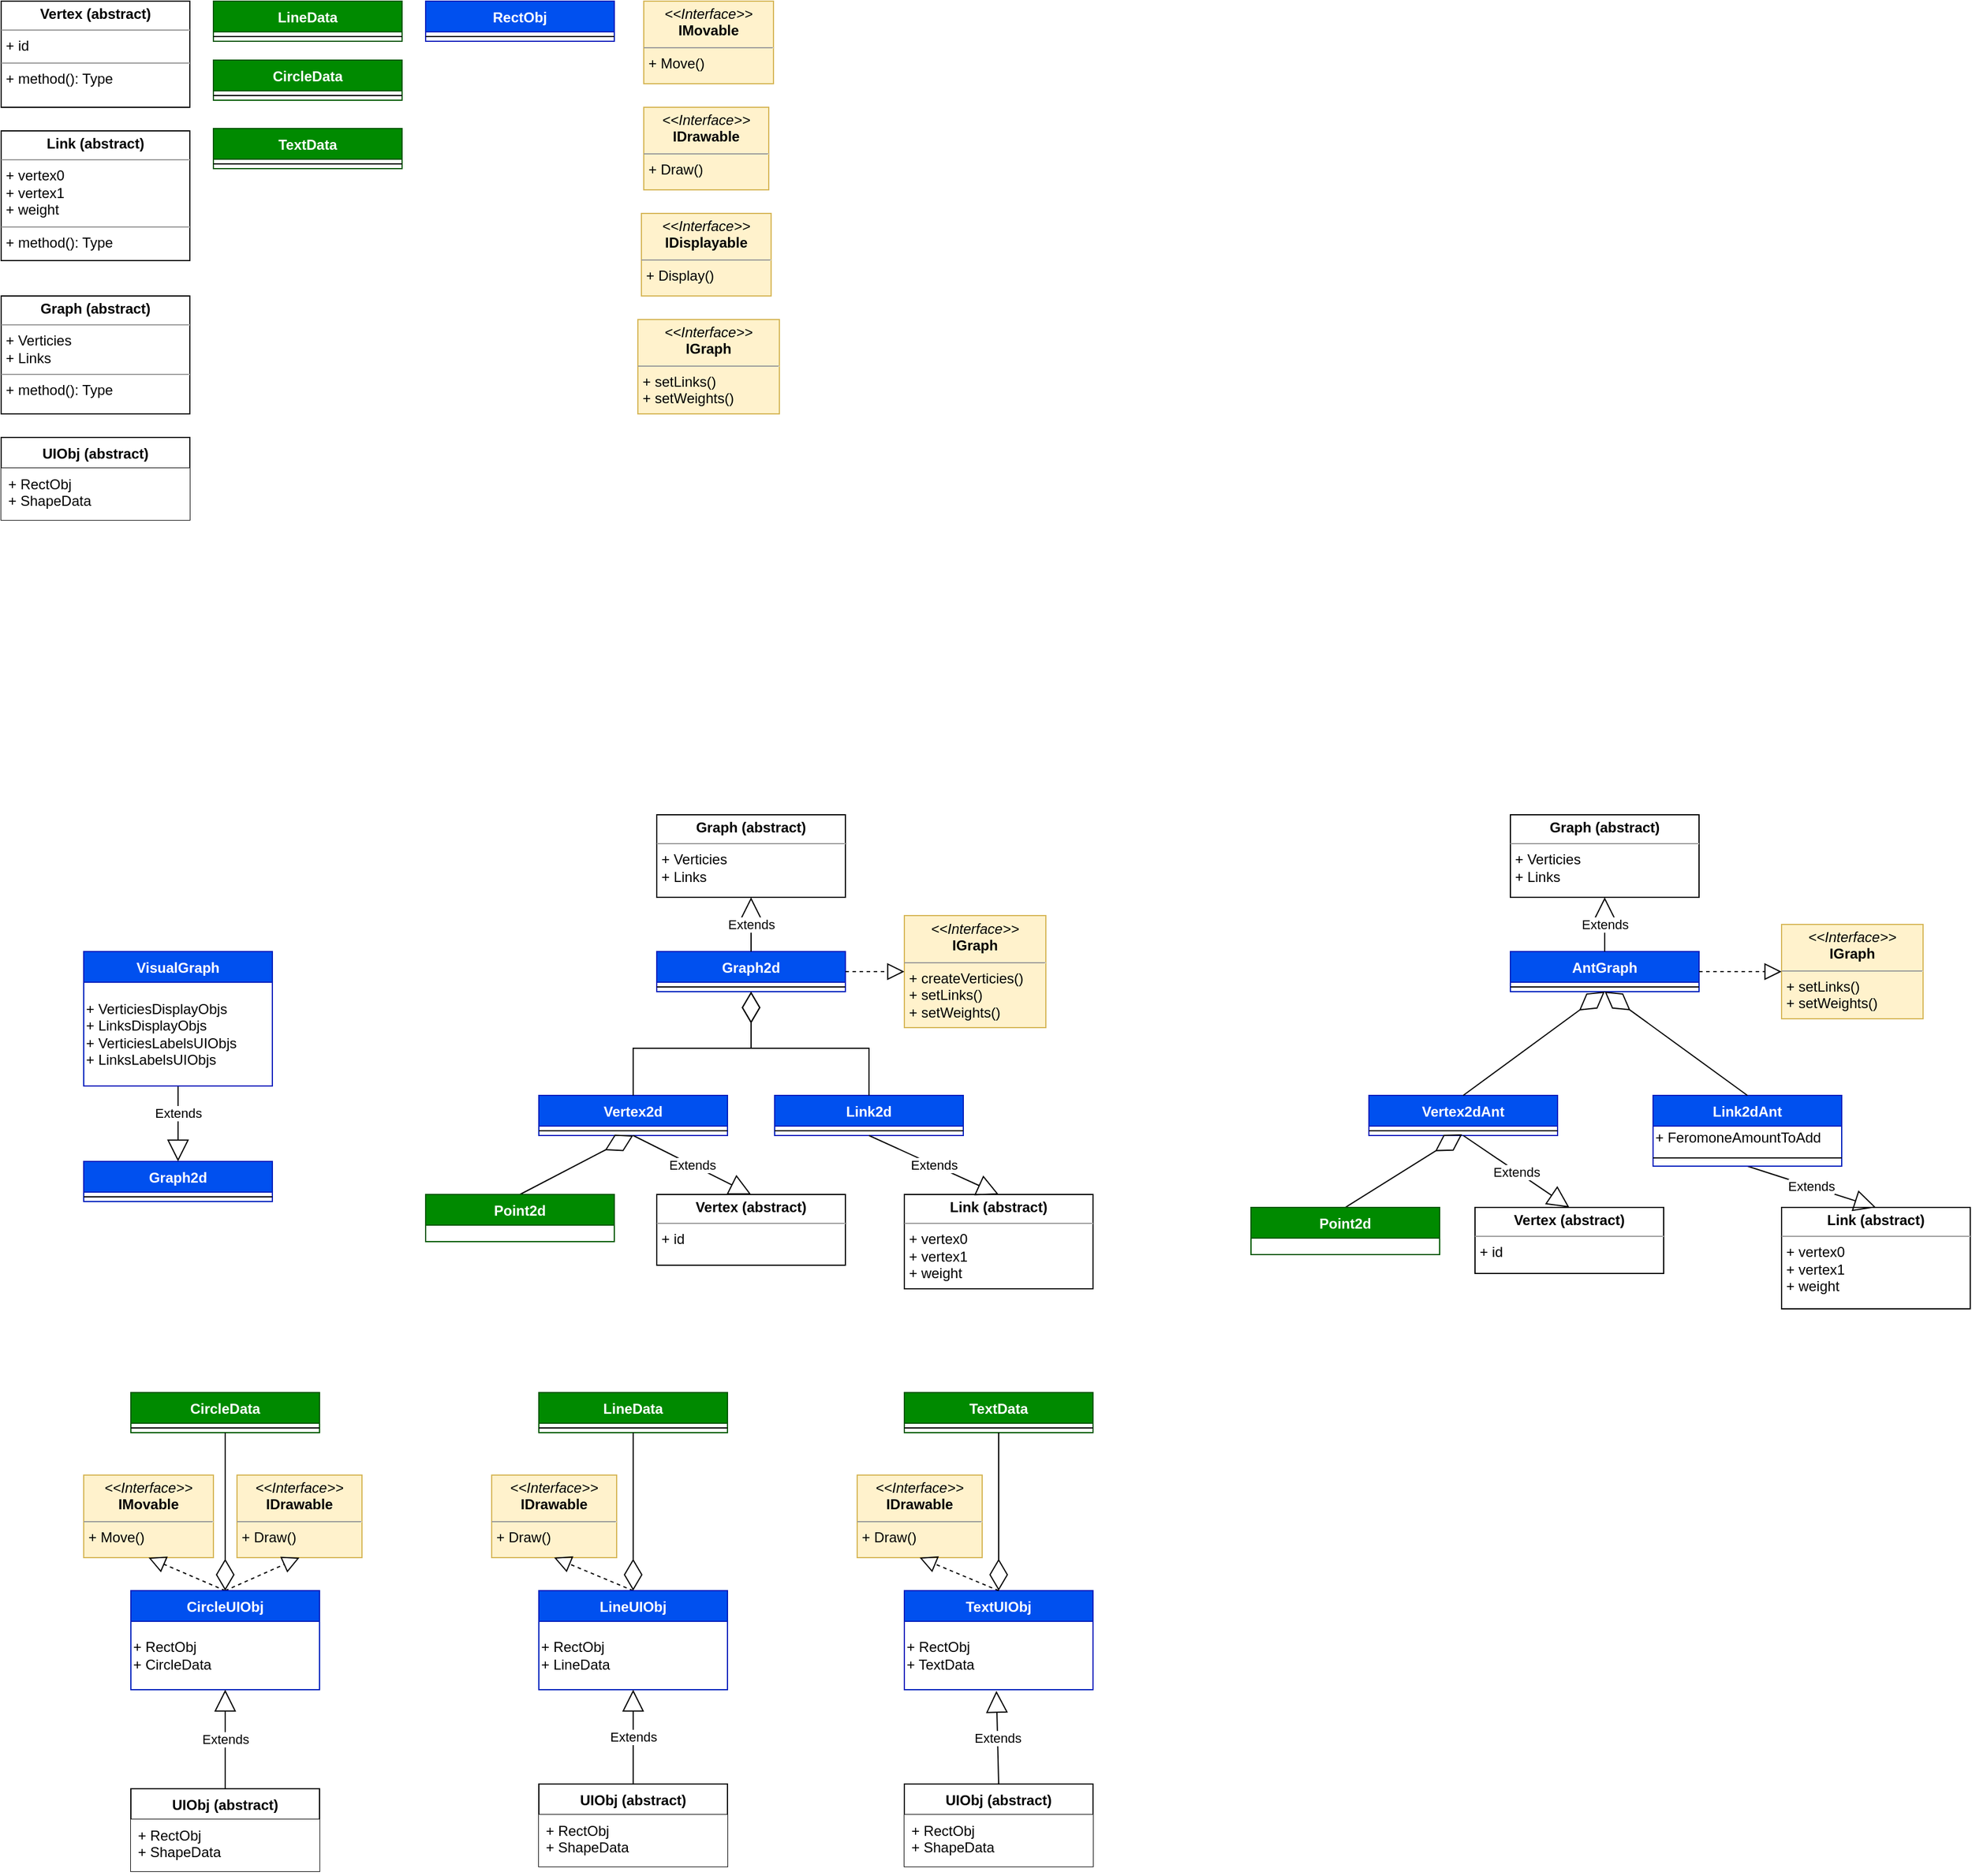 <mxfile version="16.1.2" type="device"><diagram id="C5RBs43oDa-KdzZeNtuy" name="Page-1"><mxGraphModel dx="1422" dy="859" grid="1" gridSize="10" guides="1" tooltips="1" connect="1" arrows="1" fold="1" page="1" pageScale="1" pageWidth="827" pageHeight="1169" math="0" shadow="0"><root><mxCell id="WIyWlLk6GJQsqaUBKTNV-0"/><mxCell id="WIyWlLk6GJQsqaUBKTNV-1" parent="WIyWlLk6GJQsqaUBKTNV-0"/><mxCell id="udRfTMAQQYZggOKS-F01-32" value="Vertex2d" style="swimlane;fontStyle=1;align=center;verticalAlign=top;childLayout=stackLayout;horizontal=1;startSize=26;horizontalStack=0;resizeParent=1;resizeParentMax=0;resizeLast=0;collapsible=1;marginBottom=0;fillColor=#0050ef;fontColor=#ffffff;strokeColor=#001DBC;" parent="WIyWlLk6GJQsqaUBKTNV-1" vertex="1"><mxGeometry x="496" y="948" width="160" height="34" as="geometry"/></mxCell><mxCell id="udRfTMAQQYZggOKS-F01-33" value="" style="line;strokeWidth=1;fillColor=none;align=left;verticalAlign=middle;spacingTop=-1;spacingLeft=3;spacingRight=3;rotatable=0;labelPosition=right;points=[];portConstraint=eastwest;" parent="udRfTMAQQYZggOKS-F01-32" vertex="1"><mxGeometry y="26" width="160" height="8" as="geometry"/></mxCell><mxCell id="udRfTMAQQYZggOKS-F01-58" value="LineData" style="swimlane;fontStyle=1;align=center;verticalAlign=top;childLayout=stackLayout;horizontal=1;startSize=26;horizontalStack=0;resizeParent=1;resizeParentMax=0;resizeLast=0;collapsible=1;marginBottom=0;fillColor=#008a00;strokeColor=#005700;fontColor=#ffffff;" parent="WIyWlLk6GJQsqaUBKTNV-1" vertex="1"><mxGeometry x="220" y="20" width="160" height="34" as="geometry"/></mxCell><mxCell id="udRfTMAQQYZggOKS-F01-59" value="" style="line;strokeWidth=1;fillColor=none;align=left;verticalAlign=middle;spacingTop=-1;spacingLeft=3;spacingRight=3;rotatable=0;labelPosition=right;points=[];portConstraint=eastwest;" parent="udRfTMAQQYZggOKS-F01-58" vertex="1"><mxGeometry y="26" width="160" height="8" as="geometry"/></mxCell><mxCell id="udRfTMAQQYZggOKS-F01-69" value="&lt;p style=&quot;margin: 0px ; margin-top: 4px ; text-align: center&quot;&gt;&lt;i&gt;&amp;lt;&amp;lt;Interface&amp;gt;&amp;gt;&lt;/i&gt;&lt;br&gt;&lt;b&gt;IGraph&lt;/b&gt;&lt;br&gt;&lt;/p&gt;&lt;hr size=&quot;1&quot;&gt;&lt;p style=&quot;margin: 0px ; margin-left: 4px&quot;&gt;&lt;/p&gt;&lt;p style=&quot;margin: 0px ; margin-left: 4px&quot;&gt;+ setLinks()&lt;br&gt;+ setWeights()&lt;/p&gt;" style="verticalAlign=top;align=left;overflow=fill;fontSize=12;fontFamily=Helvetica;html=1;rounded=0;shadow=0;glass=0;sketch=0;fillColor=#fff2cc;strokeColor=#d6b656;" parent="WIyWlLk6GJQsqaUBKTNV-1" vertex="1"><mxGeometry x="580" y="290" width="120" height="80" as="geometry"/></mxCell><mxCell id="udRfTMAQQYZggOKS-F01-72" value="&lt;p style=&quot;margin: 0px ; margin-top: 4px ; text-align: center&quot;&gt;&lt;b&gt;Vertex (abstract)&lt;/b&gt;&lt;/p&gt;&lt;hr size=&quot;1&quot;&gt;&lt;p style=&quot;margin: 0px ; margin-left: 4px&quot;&gt;+ id&lt;/p&gt;&lt;p style=&quot;margin: 0px ; margin-left: 4px&quot;&gt;&lt;br&gt;&lt;/p&gt;" style="verticalAlign=top;align=left;overflow=fill;fontSize=12;fontFamily=Helvetica;html=1;rounded=0;shadow=0;glass=0;sketch=0;" parent="WIyWlLk6GJQsqaUBKTNV-1" vertex="1"><mxGeometry x="596" y="1032" width="160" height="60" as="geometry"/></mxCell><mxCell id="udRfTMAQQYZggOKS-F01-73" value="&lt;p style=&quot;margin: 0px ; margin-top: 4px ; text-align: center&quot;&gt;&lt;b&gt;Link (abstract)&lt;/b&gt;&lt;/p&gt;&lt;hr size=&quot;1&quot;&gt;&lt;p style=&quot;margin: 0px ; margin-left: 4px&quot;&gt;+ vertex0&lt;/p&gt;&lt;p style=&quot;margin: 0px ; margin-left: 4px&quot;&gt;+ vertex1&lt;/p&gt;&lt;p style=&quot;margin: 0px ; margin-left: 4px&quot;&gt;+ weight&lt;/p&gt;&lt;p style=&quot;margin: 0px ; margin-left: 4px&quot;&gt;&lt;br&gt;&lt;/p&gt;" style="verticalAlign=top;align=left;overflow=fill;fontSize=12;fontFamily=Helvetica;html=1;rounded=0;shadow=0;glass=0;sketch=0;" parent="WIyWlLk6GJQsqaUBKTNV-1" vertex="1"><mxGeometry x="806" y="1032" width="160" height="80" as="geometry"/></mxCell><mxCell id="udRfTMAQQYZggOKS-F01-74" value="&lt;p style=&quot;margin: 0px ; margin-top: 4px ; text-align: center&quot;&gt;&lt;i&gt;&amp;lt;&amp;lt;Interface&amp;gt;&amp;gt;&lt;/i&gt;&lt;br&gt;&lt;b&gt;IDrawable&lt;/b&gt;&lt;br&gt;&lt;/p&gt;&lt;hr size=&quot;1&quot;&gt;&lt;p style=&quot;margin: 0px ; margin-left: 4px&quot;&gt;&lt;/p&gt;&lt;p style=&quot;margin: 0px ; margin-left: 4px&quot;&gt;+ Draw()&lt;br&gt;&lt;/p&gt;" style="verticalAlign=top;align=left;overflow=fill;fontSize=12;fontFamily=Helvetica;html=1;rounded=0;shadow=0;glass=0;sketch=0;fillColor=#fff2cc;strokeColor=#d6b656;" parent="WIyWlLk6GJQsqaUBKTNV-1" vertex="1"><mxGeometry x="585" y="110" width="106" height="70" as="geometry"/></mxCell><mxCell id="udRfTMAQQYZggOKS-F01-75" value="&lt;p style=&quot;margin: 0px ; margin-top: 4px ; text-align: center&quot;&gt;&lt;i&gt;&amp;lt;&amp;lt;Interface&amp;gt;&amp;gt;&lt;/i&gt;&lt;br&gt;&lt;b&gt;IMovable&lt;/b&gt;&lt;br&gt;&lt;/p&gt;&lt;hr size=&quot;1&quot;&gt;&lt;p style=&quot;margin: 0px ; margin-left: 4px&quot;&gt;&lt;/p&gt;&lt;p style=&quot;margin: 0px ; margin-left: 4px&quot;&gt;+ Move()&lt;br&gt;&lt;/p&gt;" style="verticalAlign=top;align=left;overflow=fill;fontSize=12;fontFamily=Helvetica;html=1;rounded=0;shadow=0;glass=0;sketch=0;fillColor=#fff2cc;strokeColor=#d6b656;" parent="WIyWlLk6GJQsqaUBKTNV-1" vertex="1"><mxGeometry x="585" y="20" width="110" height="70" as="geometry"/></mxCell><mxCell id="udRfTMAQQYZggOKS-F01-76" value="&lt;p style=&quot;margin: 0px ; margin-top: 4px ; text-align: center&quot;&gt;&lt;i&gt;&amp;lt;&amp;lt;Interface&amp;gt;&amp;gt;&lt;/i&gt;&lt;br&gt;&lt;b&gt;IDisplayable&lt;/b&gt;&lt;br&gt;&lt;/p&gt;&lt;hr size=&quot;1&quot;&gt;&lt;p style=&quot;margin: 0px ; margin-left: 4px&quot;&gt;&lt;/p&gt;&lt;p style=&quot;margin: 0px ; margin-left: 4px&quot;&gt;+ Display()&lt;br&gt;&lt;/p&gt;" style="verticalAlign=top;align=left;overflow=fill;fontSize=12;fontFamily=Helvetica;html=1;rounded=0;shadow=0;glass=0;sketch=0;fillColor=#fff2cc;strokeColor=#d6b656;" parent="WIyWlLk6GJQsqaUBKTNV-1" vertex="1"><mxGeometry x="583" y="200" width="110" height="70" as="geometry"/></mxCell><mxCell id="udRfTMAQQYZggOKS-F01-77" value="&lt;p style=&quot;margin: 0px ; margin-top: 4px ; text-align: center&quot;&gt;&lt;b&gt;Graph (abstract)&lt;/b&gt;&lt;/p&gt;&lt;hr size=&quot;1&quot;&gt;&lt;p style=&quot;margin: 0px ; margin-left: 4px&quot;&gt;+ Verticies&lt;/p&gt;&lt;p style=&quot;margin: 0px ; margin-left: 4px&quot;&gt;+ Links&lt;/p&gt;&lt;hr size=&quot;1&quot;&gt;&lt;p style=&quot;margin: 0px ; margin-left: 4px&quot;&gt;+ method(): Type&lt;/p&gt;" style="verticalAlign=top;align=left;overflow=fill;fontSize=12;fontFamily=Helvetica;html=1;rounded=0;shadow=0;glass=0;sketch=0;" parent="WIyWlLk6GJQsqaUBKTNV-1" vertex="1"><mxGeometry x="40" y="270" width="160" height="100" as="geometry"/></mxCell><mxCell id="udRfTMAQQYZggOKS-F01-79" value="&lt;p style=&quot;margin: 0px ; margin-top: 4px ; text-align: center&quot;&gt;&lt;b&gt;Vertex (abstract)&lt;/b&gt;&lt;/p&gt;&lt;hr size=&quot;1&quot;&gt;&lt;p style=&quot;margin: 0px ; margin-left: 4px&quot;&gt;+ id&lt;/p&gt;&lt;hr size=&quot;1&quot;&gt;&lt;p style=&quot;margin: 0px ; margin-left: 4px&quot;&gt;+ method(): Type&lt;/p&gt;" style="verticalAlign=top;align=left;overflow=fill;fontSize=12;fontFamily=Helvetica;html=1;rounded=0;shadow=0;glass=0;sketch=0;" parent="WIyWlLk6GJQsqaUBKTNV-1" vertex="1"><mxGeometry x="40" y="20" width="160" height="90" as="geometry"/></mxCell><mxCell id="udRfTMAQQYZggOKS-F01-82" value="Graph2d" style="swimlane;fontStyle=1;align=center;verticalAlign=top;childLayout=stackLayout;horizontal=1;startSize=26;horizontalStack=0;resizeParent=1;resizeParentMax=0;resizeLast=0;collapsible=1;marginBottom=0;fillColor=#0050ef;fontColor=#ffffff;strokeColor=#001DBC;" parent="WIyWlLk6GJQsqaUBKTNV-1" vertex="1"><mxGeometry x="596" y="826" width="160" height="34" as="geometry"/></mxCell><mxCell id="udRfTMAQQYZggOKS-F01-83" value="" style="line;strokeWidth=1;fillColor=none;align=left;verticalAlign=middle;spacingTop=-1;spacingLeft=3;spacingRight=3;rotatable=0;labelPosition=right;points=[];portConstraint=eastwest;" parent="udRfTMAQQYZggOKS-F01-82" vertex="1"><mxGeometry y="26" width="160" height="8" as="geometry"/></mxCell><mxCell id="udRfTMAQQYZggOKS-F01-86" value="Link2d" style="swimlane;fontStyle=1;align=center;verticalAlign=top;childLayout=stackLayout;horizontal=1;startSize=26;horizontalStack=0;resizeParent=1;resizeParentMax=0;resizeLast=0;collapsible=1;marginBottom=0;fillColor=#0050ef;fontColor=#ffffff;strokeColor=#001DBC;" parent="WIyWlLk6GJQsqaUBKTNV-1" vertex="1"><mxGeometry x="696" y="948" width="160" height="34" as="geometry"/></mxCell><mxCell id="udRfTMAQQYZggOKS-F01-87" value="" style="line;strokeWidth=1;fillColor=none;align=left;verticalAlign=middle;spacingTop=-1;spacingLeft=3;spacingRight=3;rotatable=0;labelPosition=right;points=[];portConstraint=eastwest;" parent="udRfTMAQQYZggOKS-F01-86" vertex="1"><mxGeometry y="26" width="160" height="8" as="geometry"/></mxCell><mxCell id="udRfTMAQQYZggOKS-F01-89" value="&lt;p style=&quot;margin: 0px ; margin-top: 4px ; text-align: center&quot;&gt;&lt;i&gt;&amp;lt;&amp;lt;Interface&amp;gt;&amp;gt;&lt;/i&gt;&lt;br&gt;&lt;b&gt;IGraph&lt;/b&gt;&lt;br&gt;&lt;/p&gt;&lt;hr size=&quot;1&quot;&gt;&lt;p style=&quot;margin: 0px ; margin-left: 4px&quot;&gt;&lt;/p&gt;&lt;p style=&quot;margin: 0px ; margin-left: 4px&quot;&gt;+ createVerticies()&lt;/p&gt;&lt;p style=&quot;margin: 0px ; margin-left: 4px&quot;&gt;+ setLinks()&lt;br&gt;+ setWeights()&lt;/p&gt;" style="verticalAlign=top;align=left;overflow=fill;fontSize=12;fontFamily=Helvetica;html=1;rounded=0;shadow=0;glass=0;sketch=0;fillColor=#fff2cc;strokeColor=#d6b656;" parent="WIyWlLk6GJQsqaUBKTNV-1" vertex="1"><mxGeometry x="806" y="795.5" width="120" height="95" as="geometry"/></mxCell><mxCell id="udRfTMAQQYZggOKS-F01-90" value="&lt;p style=&quot;margin: 0px ; margin-top: 4px ; text-align: center&quot;&gt;&lt;b&gt;Graph (abstract)&lt;/b&gt;&lt;/p&gt;&lt;hr size=&quot;1&quot;&gt;&lt;p style=&quot;margin: 0px ; margin-left: 4px&quot;&gt;+ Verticies&lt;/p&gt;&lt;p style=&quot;margin: 0px ; margin-left: 4px&quot;&gt;+ Links&lt;/p&gt;&lt;p style=&quot;margin: 0px ; margin-left: 4px&quot;&gt;&lt;br&gt;&lt;/p&gt;" style="verticalAlign=top;align=left;overflow=fill;fontSize=12;fontFamily=Helvetica;html=1;rounded=0;shadow=0;glass=0;sketch=0;" parent="WIyWlLk6GJQsqaUBKTNV-1" vertex="1"><mxGeometry x="596" y="710" width="160" height="70" as="geometry"/></mxCell><mxCell id="udRfTMAQQYZggOKS-F01-91" value="&lt;p style=&quot;margin: 0px ; margin-top: 4px ; text-align: center&quot;&gt;&lt;b&gt;Link (abstract)&lt;/b&gt;&lt;/p&gt;&lt;hr size=&quot;1&quot;&gt;&lt;p style=&quot;margin: 0px ; margin-left: 4px&quot;&gt;+ vertex0&lt;/p&gt;&lt;p style=&quot;margin: 0px ; margin-left: 4px&quot;&gt;+ vertex1&lt;/p&gt;&lt;p style=&quot;margin: 0px ; margin-left: 4px&quot;&gt;+ weight&lt;/p&gt;&lt;hr size=&quot;1&quot;&gt;&lt;p style=&quot;margin: 0px ; margin-left: 4px&quot;&gt;+ method(): Type&lt;/p&gt;" style="verticalAlign=top;align=left;overflow=fill;fontSize=12;fontFamily=Helvetica;html=1;rounded=0;shadow=0;glass=0;sketch=0;" parent="WIyWlLk6GJQsqaUBKTNV-1" vertex="1"><mxGeometry x="40" y="130" width="160" height="110" as="geometry"/></mxCell><mxCell id="udRfTMAQQYZggOKS-F01-92" value="Extends" style="endArrow=block;endSize=16;endFill=0;html=1;rounded=0;entryX=0.5;entryY=1;entryDx=0;entryDy=0;exitX=0.5;exitY=0;exitDx=0;exitDy=0;" parent="WIyWlLk6GJQsqaUBKTNV-1" source="udRfTMAQQYZggOKS-F01-82" target="udRfTMAQQYZggOKS-F01-90" edge="1"><mxGeometry width="160" relative="1" as="geometry"><mxPoint x="586" y="708" as="sourcePoint"/><mxPoint x="746" y="708" as="targetPoint"/></mxGeometry></mxCell><mxCell id="udRfTMAQQYZggOKS-F01-93" value="" style="endArrow=block;dashed=1;endFill=0;endSize=12;html=1;rounded=0;entryX=0;entryY=0.5;entryDx=0;entryDy=0;exitX=1;exitY=0.5;exitDx=0;exitDy=0;" parent="WIyWlLk6GJQsqaUBKTNV-1" source="udRfTMAQQYZggOKS-F01-82" target="udRfTMAQQYZggOKS-F01-89" edge="1"><mxGeometry width="160" relative="1" as="geometry"><mxPoint x="566" y="708" as="sourcePoint"/><mxPoint x="726" y="708" as="targetPoint"/></mxGeometry></mxCell><mxCell id="udRfTMAQQYZggOKS-F01-94" value="" style="endArrow=diamondThin;endFill=0;endSize=24;html=1;rounded=0;entryX=0.5;entryY=1;entryDx=0;entryDy=0;exitX=0.5;exitY=0;exitDx=0;exitDy=0;" parent="WIyWlLk6GJQsqaUBKTNV-1" source="udRfTMAQQYZggOKS-F01-32" target="udRfTMAQQYZggOKS-F01-82" edge="1"><mxGeometry width="160" relative="1" as="geometry"><mxPoint x="436" y="1038" as="sourcePoint"/><mxPoint x="596" y="1038" as="targetPoint"/><Array as="points"><mxPoint x="576" y="908"/><mxPoint x="676" y="908"/></Array></mxGeometry></mxCell><mxCell id="udRfTMAQQYZggOKS-F01-95" value="" style="endArrow=diamondThin;endFill=0;endSize=24;html=1;rounded=0;entryX=0.5;entryY=1;entryDx=0;entryDy=0;exitX=0.5;exitY=0;exitDx=0;exitDy=0;" parent="WIyWlLk6GJQsqaUBKTNV-1" source="udRfTMAQQYZggOKS-F01-86" target="udRfTMAQQYZggOKS-F01-82" edge="1"><mxGeometry width="160" relative="1" as="geometry"><mxPoint x="696" y="1058" as="sourcePoint"/><mxPoint x="856" y="1058" as="targetPoint"/><Array as="points"><mxPoint x="776" y="908"/><mxPoint x="676" y="908"/></Array></mxGeometry></mxCell><mxCell id="udRfTMAQQYZggOKS-F01-96" value="Extends" style="endArrow=block;endSize=16;endFill=0;html=1;rounded=0;entryX=0.5;entryY=0;entryDx=0;entryDy=0;exitX=0.5;exitY=1;exitDx=0;exitDy=0;" parent="WIyWlLk6GJQsqaUBKTNV-1" source="udRfTMAQQYZggOKS-F01-32" target="udRfTMAQQYZggOKS-F01-72" edge="1"><mxGeometry width="160" relative="1" as="geometry"><mxPoint x="406" y="1096" as="sourcePoint"/><mxPoint x="406" y="1038" as="targetPoint"/></mxGeometry></mxCell><mxCell id="udRfTMAQQYZggOKS-F01-97" value="Extends" style="endArrow=block;endSize=16;endFill=0;html=1;rounded=0;entryX=0.5;entryY=0;entryDx=0;entryDy=0;exitX=0.5;exitY=1;exitDx=0;exitDy=0;" parent="WIyWlLk6GJQsqaUBKTNV-1" source="udRfTMAQQYZggOKS-F01-86" target="udRfTMAQQYZggOKS-F01-73" edge="1"><mxGeometry width="160" relative="1" as="geometry"><mxPoint x="906" y="982" as="sourcePoint"/><mxPoint x="906" y="1038" as="targetPoint"/></mxGeometry></mxCell><mxCell id="udRfTMAQQYZggOKS-F01-99" value="Graph2d" style="swimlane;fontStyle=1;align=center;verticalAlign=top;childLayout=stackLayout;horizontal=1;startSize=26;horizontalStack=0;resizeParent=1;resizeParentMax=0;resizeLast=0;collapsible=1;marginBottom=0;fillColor=#0050ef;fontColor=#ffffff;strokeColor=#001DBC;" parent="WIyWlLk6GJQsqaUBKTNV-1" vertex="1"><mxGeometry x="110" y="1004" width="160" height="34" as="geometry"/></mxCell><mxCell id="udRfTMAQQYZggOKS-F01-100" value="" style="line;strokeWidth=1;fillColor=none;align=left;verticalAlign=middle;spacingTop=-1;spacingLeft=3;spacingRight=3;rotatable=0;labelPosition=right;points=[];portConstraint=eastwest;" parent="udRfTMAQQYZggOKS-F01-99" vertex="1"><mxGeometry y="26" width="160" height="8" as="geometry"/></mxCell><mxCell id="udRfTMAQQYZggOKS-F01-101" value="Extends" style="endArrow=block;endSize=16;endFill=0;html=1;rounded=0;entryX=0.5;entryY=0;entryDx=0;entryDy=0;" parent="WIyWlLk6GJQsqaUBKTNV-1" source="udRfTMAQQYZggOKS-F01-125" target="udRfTMAQQYZggOKS-F01-99" edge="1"><mxGeometry x="-0.278" width="160" relative="1" as="geometry"><mxPoint x="190" y="927" as="sourcePoint"/><mxPoint x="130" y="875" as="targetPoint"/><mxPoint as="offset"/></mxGeometry></mxCell><mxCell id="udRfTMAQQYZggOKS-F01-103" value="&lt;p style=&quot;margin: 0px ; margin-top: 4px ; text-align: center&quot;&gt;&lt;i&gt;&amp;lt;&amp;lt;Interface&amp;gt;&amp;gt;&lt;/i&gt;&lt;br&gt;&lt;b&gt;IDrawable&lt;/b&gt;&lt;br&gt;&lt;/p&gt;&lt;hr size=&quot;1&quot;&gt;&lt;p style=&quot;margin: 0px ; margin-left: 4px&quot;&gt;&lt;/p&gt;&lt;p style=&quot;margin: 0px ; margin-left: 4px&quot;&gt;+ Draw()&lt;br&gt;&lt;/p&gt;" style="verticalAlign=top;align=left;overflow=fill;fontSize=12;fontFamily=Helvetica;html=1;rounded=0;shadow=0;glass=0;sketch=0;fillColor=#fff2cc;strokeColor=#d6b656;" parent="WIyWlLk6GJQsqaUBKTNV-1" vertex="1"><mxGeometry x="240" y="1270" width="106" height="70" as="geometry"/></mxCell><mxCell id="udRfTMAQQYZggOKS-F01-104" value="&lt;p style=&quot;margin: 0px ; margin-top: 4px ; text-align: center&quot;&gt;&lt;i&gt;&amp;lt;&amp;lt;Interface&amp;gt;&amp;gt;&lt;/i&gt;&lt;br&gt;&lt;b&gt;IMovable&lt;/b&gt;&lt;br&gt;&lt;/p&gt;&lt;hr size=&quot;1&quot;&gt;&lt;p style=&quot;margin: 0px ; margin-left: 4px&quot;&gt;&lt;/p&gt;&lt;p style=&quot;margin: 0px ; margin-left: 4px&quot;&gt;+ Move()&lt;br&gt;&lt;/p&gt;" style="verticalAlign=top;align=left;overflow=fill;fontSize=12;fontFamily=Helvetica;html=1;rounded=0;shadow=0;glass=0;sketch=0;fillColor=#fff2cc;strokeColor=#d6b656;" parent="WIyWlLk6GJQsqaUBKTNV-1" vertex="1"><mxGeometry x="110" y="1270" width="110" height="70" as="geometry"/></mxCell><mxCell id="udRfTMAQQYZggOKS-F01-105" value="" style="endArrow=block;dashed=1;endFill=0;endSize=12;html=1;rounded=0;entryX=0.5;entryY=1;entryDx=0;entryDy=0;exitX=0.5;exitY=0;exitDx=0;exitDy=0;" parent="WIyWlLk6GJQsqaUBKTNV-1" source="udRfTMAQQYZggOKS-F01-119" target="udRfTMAQQYZggOKS-F01-104" edge="1"><mxGeometry width="160" relative="1" as="geometry"><mxPoint x="20" y="1446" as="sourcePoint"/><mxPoint x="180" y="1446" as="targetPoint"/></mxGeometry></mxCell><mxCell id="udRfTMAQQYZggOKS-F01-110" value="" style="endArrow=block;dashed=1;endFill=0;endSize=12;html=1;rounded=0;entryX=0.5;entryY=1;entryDx=0;entryDy=0;exitX=0.5;exitY=0;exitDx=0;exitDy=0;" parent="WIyWlLk6GJQsqaUBKTNV-1" source="udRfTMAQQYZggOKS-F01-119" target="udRfTMAQQYZggOKS-F01-103" edge="1"><mxGeometry width="160" relative="1" as="geometry"><mxPoint x="290" y="1416" as="sourcePoint"/><mxPoint x="450" y="1416" as="targetPoint"/></mxGeometry></mxCell><mxCell id="udRfTMAQQYZggOKS-F01-111" value="CircleData" style="swimlane;fontStyle=1;align=center;verticalAlign=top;childLayout=stackLayout;horizontal=1;startSize=26;horizontalStack=0;resizeParent=1;resizeParentMax=0;resizeLast=0;collapsible=1;marginBottom=0;fillColor=#008a00;strokeColor=#005700;fontColor=#ffffff;" parent="WIyWlLk6GJQsqaUBKTNV-1" vertex="1"><mxGeometry x="220" y="70" width="160" height="34" as="geometry"/></mxCell><mxCell id="udRfTMAQQYZggOKS-F01-112" value="" style="line;strokeWidth=1;fillColor=none;align=left;verticalAlign=middle;spacingTop=-1;spacingLeft=3;spacingRight=3;rotatable=0;labelPosition=right;points=[];portConstraint=eastwest;" parent="udRfTMAQQYZggOKS-F01-111" vertex="1"><mxGeometry y="26" width="160" height="8" as="geometry"/></mxCell><mxCell id="udRfTMAQQYZggOKS-F01-113" value="RectObj" style="swimlane;fontStyle=1;align=center;verticalAlign=top;childLayout=stackLayout;horizontal=1;startSize=26;horizontalStack=0;resizeParent=1;resizeParentMax=0;resizeLast=0;collapsible=1;marginBottom=0;fillColor=#0050ef;strokeColor=#001DBC;fontColor=#ffffff;" parent="WIyWlLk6GJQsqaUBKTNV-1" vertex="1"><mxGeometry x="400" y="20" width="160" height="34" as="geometry"/></mxCell><mxCell id="udRfTMAQQYZggOKS-F01-114" value="" style="line;strokeWidth=1;fillColor=none;align=left;verticalAlign=middle;spacingTop=-1;spacingLeft=3;spacingRight=3;rotatable=0;labelPosition=right;points=[];portConstraint=eastwest;" parent="udRfTMAQQYZggOKS-F01-113" vertex="1"><mxGeometry y="26" width="160" height="8" as="geometry"/></mxCell><mxCell id="udRfTMAQQYZggOKS-F01-117" value="VisualGraph" style="swimlane;fontStyle=1;align=center;verticalAlign=top;childLayout=stackLayout;horizontal=1;startSize=26;horizontalStack=0;resizeParent=1;resizeParentMax=0;resizeLast=0;collapsible=1;marginBottom=0;fillColor=#0050ef;fontColor=#ffffff;strokeColor=#001DBC;swimlaneFillColor=none;" parent="WIyWlLk6GJQsqaUBKTNV-1" vertex="1"><mxGeometry x="110" y="826" width="160" height="114" as="geometry"/></mxCell><mxCell id="udRfTMAQQYZggOKS-F01-126" value="" style="text;align=left;verticalAlign=middle;spacingTop=-1;spacingLeft=4;spacingRight=4;rotatable=0;labelPosition=right;points=[];portConstraint=eastwest;rounded=0;shadow=0;glass=0;sketch=0;" parent="udRfTMAQQYZggOKS-F01-117" vertex="1"><mxGeometry y="26" width="160" height="14" as="geometry"/></mxCell><mxCell id="udRfTMAQQYZggOKS-F01-124" value="+ VerticiesDisplayObjs&lt;br&gt;+ LinksDisplayObjs&lt;br&gt;+ VerticiesLabelsUIObjs&lt;br&gt;+ LinksLabelsUIObjs" style="text;html=1;align=left;verticalAlign=middle;resizable=0;points=[];autosize=1;strokeColor=none;fillColor=none;" parent="udRfTMAQQYZggOKS-F01-117" vertex="1"><mxGeometry y="40" width="160" height="60" as="geometry"/></mxCell><mxCell id="udRfTMAQQYZggOKS-F01-125" value="" style="text;strokeColor=none;fillColor=none;align=left;verticalAlign=middle;spacingTop=-1;spacingLeft=4;spacingRight=4;rotatable=0;labelPosition=right;points=[];portConstraint=eastwest;rounded=0;shadow=0;glass=0;sketch=0;" parent="udRfTMAQQYZggOKS-F01-117" vertex="1"><mxGeometry y="100" width="160" height="14" as="geometry"/></mxCell><mxCell id="udRfTMAQQYZggOKS-F01-119" value="CircleUIObj" style="swimlane;fontStyle=1;align=center;verticalAlign=top;childLayout=stackLayout;horizontal=1;startSize=26;horizontalStack=0;resizeParent=1;resizeParentMax=0;resizeLast=0;collapsible=1;marginBottom=0;fillColor=#0050ef;strokeColor=#001DBC;fontColor=#ffffff;" parent="WIyWlLk6GJQsqaUBKTNV-1" vertex="1"><mxGeometry x="150" y="1368" width="160" height="84" as="geometry"><mxRectangle x="680" y="360" width="100" height="26" as="alternateBounds"/></mxGeometry></mxCell><mxCell id="udRfTMAQQYZggOKS-F01-136" value="" style="text;strokeColor=none;fillColor=none;align=left;verticalAlign=middle;spacingTop=-1;spacingLeft=4;spacingRight=4;rotatable=0;labelPosition=right;points=[];portConstraint=eastwest;rounded=0;shadow=0;glass=0;sketch=0;" parent="udRfTMAQQYZggOKS-F01-119" vertex="1"><mxGeometry y="26" width="160" height="14" as="geometry"/></mxCell><mxCell id="udRfTMAQQYZggOKS-F01-134" value="&lt;span style=&quot;font-family: &amp;#34;helvetica&amp;#34;&quot;&gt;+ RectObj&lt;/span&gt;&lt;br style=&quot;padding: 0px ; margin: 0px ; font-family: &amp;#34;helvetica&amp;#34;&quot;&gt;&lt;span style=&quot;font-family: &amp;#34;helvetica&amp;#34;&quot;&gt;+ CircleData&lt;/span&gt;" style="text;html=1;align=left;verticalAlign=middle;resizable=0;points=[];autosize=1;strokeColor=none;fillColor=none;" parent="udRfTMAQQYZggOKS-F01-119" vertex="1"><mxGeometry y="40" width="160" height="30" as="geometry"/></mxCell><mxCell id="udRfTMAQQYZggOKS-F01-135" value="" style="text;strokeColor=none;fillColor=none;align=left;verticalAlign=middle;spacingTop=-1;spacingLeft=4;spacingRight=4;rotatable=0;labelPosition=right;points=[];portConstraint=eastwest;rounded=0;shadow=0;glass=0;sketch=0;" parent="udRfTMAQQYZggOKS-F01-119" vertex="1"><mxGeometry y="70" width="160" height="14" as="geometry"/></mxCell><mxCell id="udRfTMAQQYZggOKS-F01-128" value="UIObj (abstract)" style="swimlane;fontStyle=1;align=center;verticalAlign=top;childLayout=stackLayout;horizontal=1;startSize=26;horizontalStack=0;resizeParent=1;resizeParentMax=0;resizeLast=0;collapsible=1;marginBottom=0;fillColor=#FFFFFF;" parent="WIyWlLk6GJQsqaUBKTNV-1" vertex="1"><mxGeometry x="40" y="390" width="160" height="70" as="geometry"><mxRectangle x="680" y="360" width="100" height="26" as="alternateBounds"/></mxGeometry></mxCell><mxCell id="udRfTMAQQYZggOKS-F01-129" value="+ RectObj&#10;+ ShapeData&#10;" style="text;strokeColor=none;fillColor=default;align=left;verticalAlign=top;spacingLeft=4;spacingRight=4;overflow=hidden;rotatable=0;points=[[0,0.5],[1,0.5]];portConstraint=eastwest;rounded=0;shadow=0;glass=0;sketch=0;" parent="udRfTMAQQYZggOKS-F01-128" vertex="1"><mxGeometry y="26" width="160" height="44" as="geometry"/></mxCell><mxCell id="udRfTMAQQYZggOKS-F01-130" value="UIObj (abstract)" style="swimlane;fontStyle=1;align=center;verticalAlign=top;childLayout=stackLayout;horizontal=1;startSize=26;horizontalStack=0;resizeParent=1;resizeParentMax=0;resizeLast=0;collapsible=1;marginBottom=0;" parent="WIyWlLk6GJQsqaUBKTNV-1" vertex="1"><mxGeometry x="150" y="1536" width="160" height="70" as="geometry"><mxRectangle x="680" y="360" width="100" height="26" as="alternateBounds"/></mxGeometry></mxCell><mxCell id="udRfTMAQQYZggOKS-F01-131" value="+ RectObj&#10;+ ShapeData&#10;" style="text;strokeColor=none;fillColor=default;align=left;verticalAlign=top;spacingLeft=4;spacingRight=4;overflow=hidden;rotatable=0;points=[[0,0.5],[1,0.5]];portConstraint=eastwest;rounded=0;shadow=0;glass=0;sketch=0;" parent="udRfTMAQQYZggOKS-F01-130" vertex="1"><mxGeometry y="26" width="160" height="44" as="geometry"/></mxCell><mxCell id="udRfTMAQQYZggOKS-F01-137" value="Extends" style="endArrow=block;endSize=16;endFill=0;html=1;rounded=0;exitX=0.5;exitY=0;exitDx=0;exitDy=0;" parent="WIyWlLk6GJQsqaUBKTNV-1" source="udRfTMAQQYZggOKS-F01-130" target="udRfTMAQQYZggOKS-F01-119" edge="1"><mxGeometry width="160" relative="1" as="geometry"><mxPoint x="90" y="1540" as="sourcePoint"/><mxPoint x="160" y="1520" as="targetPoint"/></mxGeometry></mxCell><mxCell id="9BP6whgNHwDmfGuIXmQr-0" value="LineData" style="swimlane;fontStyle=1;align=center;verticalAlign=top;childLayout=stackLayout;horizontal=1;startSize=26;horizontalStack=0;resizeParent=1;resizeParentMax=0;resizeLast=0;collapsible=1;marginBottom=0;fillColor=#008a00;strokeColor=#005700;fontColor=#ffffff;" parent="WIyWlLk6GJQsqaUBKTNV-1" vertex="1"><mxGeometry x="496" y="1200" width="160" height="34" as="geometry"/></mxCell><mxCell id="9BP6whgNHwDmfGuIXmQr-1" value="" style="line;strokeWidth=1;fillColor=none;align=left;verticalAlign=middle;spacingTop=-1;spacingLeft=3;spacingRight=3;rotatable=0;labelPosition=right;points=[];portConstraint=eastwest;" parent="9BP6whgNHwDmfGuIXmQr-0" vertex="1"><mxGeometry y="26" width="160" height="8" as="geometry"/></mxCell><mxCell id="9BP6whgNHwDmfGuIXmQr-2" value="CircleData" style="swimlane;fontStyle=1;align=center;verticalAlign=top;childLayout=stackLayout;horizontal=1;startSize=26;horizontalStack=0;resizeParent=1;resizeParentMax=0;resizeLast=0;collapsible=1;marginBottom=0;fillColor=#008a00;strokeColor=#005700;fontColor=#ffffff;" parent="WIyWlLk6GJQsqaUBKTNV-1" vertex="1"><mxGeometry x="150" y="1200" width="160" height="34" as="geometry"/></mxCell><mxCell id="9BP6whgNHwDmfGuIXmQr-3" value="" style="line;strokeWidth=1;fillColor=none;align=left;verticalAlign=middle;spacingTop=-1;spacingLeft=3;spacingRight=3;rotatable=0;labelPosition=right;points=[];portConstraint=eastwest;" parent="9BP6whgNHwDmfGuIXmQr-2" vertex="1"><mxGeometry y="26" width="160" height="8" as="geometry"/></mxCell><mxCell id="9BP6whgNHwDmfGuIXmQr-6" value="&lt;p style=&quot;margin: 0px ; margin-top: 4px ; text-align: center&quot;&gt;&lt;i&gt;&amp;lt;&amp;lt;Interface&amp;gt;&amp;gt;&lt;/i&gt;&lt;br&gt;&lt;b&gt;IDrawable&lt;/b&gt;&lt;br&gt;&lt;/p&gt;&lt;hr size=&quot;1&quot;&gt;&lt;p style=&quot;margin: 0px ; margin-left: 4px&quot;&gt;&lt;/p&gt;&lt;p style=&quot;margin: 0px ; margin-left: 4px&quot;&gt;+ Draw()&lt;br&gt;&lt;/p&gt;" style="verticalAlign=top;align=left;overflow=fill;fontSize=12;fontFamily=Helvetica;html=1;rounded=0;shadow=0;glass=0;sketch=0;fillColor=#fff2cc;strokeColor=#d6b656;" parent="WIyWlLk6GJQsqaUBKTNV-1" vertex="1"><mxGeometry x="456" y="1270" width="106" height="70" as="geometry"/></mxCell><mxCell id="9BP6whgNHwDmfGuIXmQr-9" value="" style="endArrow=block;dashed=1;endFill=0;endSize=12;html=1;rounded=0;entryX=0.5;entryY=1;entryDx=0;entryDy=0;exitX=0.5;exitY=0;exitDx=0;exitDy=0;" parent="WIyWlLk6GJQsqaUBKTNV-1" source="9BP6whgNHwDmfGuIXmQr-10" target="9BP6whgNHwDmfGuIXmQr-6" edge="1"><mxGeometry width="160" relative="1" as="geometry"><mxPoint x="636" y="1394" as="sourcePoint"/><mxPoint x="509" y="1338" as="targetPoint"/></mxGeometry></mxCell><mxCell id="9BP6whgNHwDmfGuIXmQr-10" value="LineUIObj" style="swimlane;fontStyle=1;align=center;verticalAlign=top;childLayout=stackLayout;horizontal=1;startSize=26;horizontalStack=0;resizeParent=1;resizeParentMax=0;resizeLast=0;collapsible=1;marginBottom=0;fillColor=#0050ef;strokeColor=#001DBC;fontColor=#ffffff;" parent="WIyWlLk6GJQsqaUBKTNV-1" vertex="1"><mxGeometry x="496" y="1368" width="160" height="84" as="geometry"><mxRectangle x="680" y="360" width="100" height="26" as="alternateBounds"/></mxGeometry></mxCell><mxCell id="9BP6whgNHwDmfGuIXmQr-11" value="" style="text;strokeColor=none;fillColor=none;align=left;verticalAlign=middle;spacingTop=-1;spacingLeft=4;spacingRight=4;rotatable=0;labelPosition=right;points=[];portConstraint=eastwest;rounded=0;shadow=0;glass=0;sketch=0;" parent="9BP6whgNHwDmfGuIXmQr-10" vertex="1"><mxGeometry y="26" width="160" height="14" as="geometry"/></mxCell><mxCell id="9BP6whgNHwDmfGuIXmQr-12" value="&lt;span style=&quot;font-family: &amp;#34;helvetica&amp;#34;&quot;&gt;+ RectObj&lt;/span&gt;&lt;br style=&quot;padding: 0px ; margin: 0px ; font-family: &amp;#34;helvetica&amp;#34;&quot;&gt;&lt;span style=&quot;font-family: &amp;#34;helvetica&amp;#34;&quot;&gt;+ LineData&lt;/span&gt;" style="text;html=1;align=left;verticalAlign=middle;resizable=0;points=[];autosize=1;strokeColor=none;fillColor=none;" parent="9BP6whgNHwDmfGuIXmQr-10" vertex="1"><mxGeometry y="40" width="160" height="30" as="geometry"/></mxCell><mxCell id="9BP6whgNHwDmfGuIXmQr-13" value="" style="text;strokeColor=none;fillColor=none;align=left;verticalAlign=middle;spacingTop=-1;spacingLeft=4;spacingRight=4;rotatable=0;labelPosition=right;points=[];portConstraint=eastwest;rounded=0;shadow=0;glass=0;sketch=0;" parent="9BP6whgNHwDmfGuIXmQr-10" vertex="1"><mxGeometry y="70" width="160" height="14" as="geometry"/></mxCell><mxCell id="9BP6whgNHwDmfGuIXmQr-14" value="UIObj (abstract)" style="swimlane;fontStyle=1;align=center;verticalAlign=top;childLayout=stackLayout;horizontal=1;startSize=26;horizontalStack=0;resizeParent=1;resizeParentMax=0;resizeLast=0;collapsible=1;marginBottom=0;" parent="WIyWlLk6GJQsqaUBKTNV-1" vertex="1"><mxGeometry x="496" y="1532" width="160" height="70" as="geometry"><mxRectangle x="680" y="360" width="100" height="26" as="alternateBounds"/></mxGeometry></mxCell><mxCell id="9BP6whgNHwDmfGuIXmQr-15" value="+ RectObj&#10;+ ShapeData&#10;" style="text;strokeColor=none;fillColor=default;align=left;verticalAlign=top;spacingLeft=4;spacingRight=4;overflow=hidden;rotatable=0;points=[[0,0.5],[1,0.5]];portConstraint=eastwest;rounded=0;shadow=0;glass=0;sketch=0;" parent="9BP6whgNHwDmfGuIXmQr-14" vertex="1"><mxGeometry y="26" width="160" height="44" as="geometry"/></mxCell><mxCell id="9BP6whgNHwDmfGuIXmQr-16" value="Extends" style="endArrow=block;endSize=16;endFill=0;html=1;rounded=0;exitX=0.5;exitY=0;exitDx=0;exitDy=0;" parent="WIyWlLk6GJQsqaUBKTNV-1" source="9BP6whgNHwDmfGuIXmQr-14" target="9BP6whgNHwDmfGuIXmQr-10" edge="1"><mxGeometry width="160" relative="1" as="geometry"><mxPoint x="576" y="1510" as="sourcePoint"/><mxPoint x="506" y="1498" as="targetPoint"/></mxGeometry></mxCell><mxCell id="u_Dbo8YxovoGWH0GfUZ6-0" value="AntGraph" style="swimlane;fontStyle=1;align=center;verticalAlign=top;childLayout=stackLayout;horizontal=1;startSize=26;horizontalStack=0;resizeParent=1;resizeParentMax=0;resizeLast=0;collapsible=1;marginBottom=0;fillColor=#0050ef;fontColor=#ffffff;strokeColor=#001DBC;" parent="WIyWlLk6GJQsqaUBKTNV-1" vertex="1"><mxGeometry x="1320" y="826" width="160" height="34" as="geometry"/></mxCell><mxCell id="u_Dbo8YxovoGWH0GfUZ6-1" value="" style="line;strokeWidth=1;fillColor=none;align=left;verticalAlign=middle;spacingTop=-1;spacingLeft=3;spacingRight=3;rotatable=0;labelPosition=right;points=[];portConstraint=eastwest;" parent="u_Dbo8YxovoGWH0GfUZ6-0" vertex="1"><mxGeometry y="26" width="160" height="8" as="geometry"/></mxCell><mxCell id="u_Dbo8YxovoGWH0GfUZ6-2" value="&lt;p style=&quot;margin: 0px ; margin-top: 4px ; text-align: center&quot;&gt;&lt;i&gt;&amp;lt;&amp;lt;Interface&amp;gt;&amp;gt;&lt;/i&gt;&lt;br&gt;&lt;b&gt;IGraph&lt;/b&gt;&lt;br&gt;&lt;/p&gt;&lt;hr size=&quot;1&quot;&gt;&lt;p style=&quot;margin: 0px ; margin-left: 4px&quot;&gt;&lt;/p&gt;&lt;p style=&quot;margin: 0px ; margin-left: 4px&quot;&gt;+ setLinks()&lt;br&gt;+ setWeights()&lt;/p&gt;" style="verticalAlign=top;align=left;overflow=fill;fontSize=12;fontFamily=Helvetica;html=1;rounded=0;shadow=0;glass=0;sketch=0;fillColor=#fff2cc;strokeColor=#d6b656;" parent="WIyWlLk6GJQsqaUBKTNV-1" vertex="1"><mxGeometry x="1550" y="803" width="120" height="80" as="geometry"/></mxCell><mxCell id="u_Dbo8YxovoGWH0GfUZ6-3" value="&lt;p style=&quot;margin: 0px ; margin-top: 4px ; text-align: center&quot;&gt;&lt;b&gt;Graph (abstract)&lt;/b&gt;&lt;/p&gt;&lt;hr size=&quot;1&quot;&gt;&lt;p style=&quot;margin: 0px ; margin-left: 4px&quot;&gt;+ Verticies&lt;/p&gt;&lt;p style=&quot;margin: 0px ; margin-left: 4px&quot;&gt;+ Links&lt;/p&gt;" style="verticalAlign=top;align=left;overflow=fill;fontSize=12;fontFamily=Helvetica;html=1;rounded=0;shadow=0;glass=0;sketch=0;" parent="WIyWlLk6GJQsqaUBKTNV-1" vertex="1"><mxGeometry x="1320" y="710" width="160" height="70" as="geometry"/></mxCell><mxCell id="u_Dbo8YxovoGWH0GfUZ6-4" value="Extends" style="endArrow=block;endSize=16;endFill=0;html=1;rounded=0;entryX=0.5;entryY=1;entryDx=0;entryDy=0;exitX=0.5;exitY=0;exitDx=0;exitDy=0;" parent="WIyWlLk6GJQsqaUBKTNV-1" source="u_Dbo8YxovoGWH0GfUZ6-0" target="u_Dbo8YxovoGWH0GfUZ6-3" edge="1"><mxGeometry width="160" relative="1" as="geometry"><mxPoint x="1310" y="704" as="sourcePoint"/><mxPoint x="1470" y="704" as="targetPoint"/></mxGeometry></mxCell><mxCell id="u_Dbo8YxovoGWH0GfUZ6-5" value="" style="endArrow=block;dashed=1;endFill=0;endSize=12;html=1;rounded=0;entryX=0;entryY=0.5;entryDx=0;entryDy=0;exitX=1;exitY=0.5;exitDx=0;exitDy=0;" parent="WIyWlLk6GJQsqaUBKTNV-1" source="u_Dbo8YxovoGWH0GfUZ6-0" target="u_Dbo8YxovoGWH0GfUZ6-2" edge="1"><mxGeometry width="160" relative="1" as="geometry"><mxPoint x="1290" y="704" as="sourcePoint"/><mxPoint x="1450" y="704" as="targetPoint"/></mxGeometry></mxCell><mxCell id="u_Dbo8YxovoGWH0GfUZ6-6" value="Vertex2dAnt" style="swimlane;fontStyle=1;align=center;verticalAlign=top;childLayout=stackLayout;horizontal=1;startSize=26;horizontalStack=0;resizeParent=1;resizeParentMax=0;resizeLast=0;collapsible=1;marginBottom=0;fillColor=#0050ef;fontColor=#ffffff;strokeColor=#001DBC;" parent="WIyWlLk6GJQsqaUBKTNV-1" vertex="1"><mxGeometry x="1200" y="948" width="160" height="34" as="geometry"/></mxCell><mxCell id="u_Dbo8YxovoGWH0GfUZ6-7" value="" style="line;strokeWidth=1;fillColor=none;align=left;verticalAlign=middle;spacingTop=-1;spacingLeft=3;spacingRight=3;rotatable=0;labelPosition=right;points=[];portConstraint=eastwest;" parent="u_Dbo8YxovoGWH0GfUZ6-6" vertex="1"><mxGeometry y="26" width="160" height="8" as="geometry"/></mxCell><mxCell id="u_Dbo8YxovoGWH0GfUZ6-8" value="&lt;p style=&quot;margin: 0px ; margin-top: 4px ; text-align: center&quot;&gt;&lt;b&gt;Vertex (abstract)&lt;/b&gt;&lt;/p&gt;&lt;hr size=&quot;1&quot;&gt;&lt;p style=&quot;margin: 0px ; margin-left: 4px&quot;&gt;+ id&lt;/p&gt;&lt;p style=&quot;margin: 0px ; margin-left: 4px&quot;&gt;&lt;br&gt;&lt;/p&gt;" style="verticalAlign=top;align=left;overflow=fill;fontSize=12;fontFamily=Helvetica;html=1;rounded=0;shadow=0;glass=0;sketch=0;" parent="WIyWlLk6GJQsqaUBKTNV-1" vertex="1"><mxGeometry x="1290" y="1043" width="160" height="56" as="geometry"/></mxCell><mxCell id="u_Dbo8YxovoGWH0GfUZ6-9" value="Extends" style="endArrow=block;endSize=16;endFill=0;html=1;rounded=0;entryX=0.5;entryY=0;entryDx=0;entryDy=0;exitX=0.5;exitY=1;exitDx=0;exitDy=0;" parent="WIyWlLk6GJQsqaUBKTNV-1" source="u_Dbo8YxovoGWH0GfUZ6-6" target="u_Dbo8YxovoGWH0GfUZ6-8" edge="1"><mxGeometry width="160" relative="1" as="geometry"><mxPoint x="1110" y="1096" as="sourcePoint"/><mxPoint x="1110" y="1038" as="targetPoint"/></mxGeometry></mxCell><mxCell id="u_Dbo8YxovoGWH0GfUZ6-10" value="&lt;p style=&quot;margin: 0px ; margin-top: 4px ; text-align: center&quot;&gt;&lt;b&gt;Link (abstract)&lt;/b&gt;&lt;/p&gt;&lt;hr size=&quot;1&quot;&gt;&lt;p style=&quot;margin: 0px ; margin-left: 4px&quot;&gt;+ vertex0&lt;/p&gt;&lt;p style=&quot;margin: 0px ; margin-left: 4px&quot;&gt;+ vertex1&lt;/p&gt;&lt;p style=&quot;margin: 0px ; margin-left: 4px&quot;&gt;+ weight&lt;/p&gt;&lt;p style=&quot;margin: 0px ; margin-left: 4px&quot;&gt;&lt;br&gt;&lt;/p&gt;" style="verticalAlign=top;align=left;overflow=fill;fontSize=12;fontFamily=Helvetica;html=1;rounded=0;shadow=0;glass=0;sketch=0;" parent="WIyWlLk6GJQsqaUBKTNV-1" vertex="1"><mxGeometry x="1550" y="1043" width="160" height="86" as="geometry"/></mxCell><mxCell id="u_Dbo8YxovoGWH0GfUZ6-13" value="Extends" style="endArrow=block;endSize=16;endFill=0;html=1;rounded=0;entryX=0.5;entryY=0;entryDx=0;entryDy=0;exitX=0.5;exitY=1;exitDx=0;exitDy=0;" parent="WIyWlLk6GJQsqaUBKTNV-1" source="u_Dbo8YxovoGWH0GfUZ6-15" target="u_Dbo8YxovoGWH0GfUZ6-10" edge="1"><mxGeometry width="160" relative="1" as="geometry"><mxPoint x="1520" y="988" as="sourcePoint"/><mxPoint x="1650" y="1038" as="targetPoint"/></mxGeometry></mxCell><mxCell id="u_Dbo8YxovoGWH0GfUZ6-15" value="Link2dAnt" style="swimlane;fontStyle=1;align=center;verticalAlign=top;childLayout=stackLayout;horizontal=1;startSize=26;horizontalStack=0;resizeParent=1;resizeParentMax=0;resizeLast=0;collapsible=1;marginBottom=0;fillColor=#0050ef;fontColor=#ffffff;strokeColor=#001DBC;" parent="WIyWlLk6GJQsqaUBKTNV-1" vertex="1"><mxGeometry x="1441" y="948" width="160" height="60" as="geometry"/></mxCell><mxCell id="u_Dbo8YxovoGWH0GfUZ6-17" value="+ FeromoneAmountToAdd" style="text;html=1;align=left;verticalAlign=middle;resizable=0;points=[];autosize=1;strokeColor=none;fillColor=none;" parent="u_Dbo8YxovoGWH0GfUZ6-15" vertex="1"><mxGeometry y="26" width="160" height="20" as="geometry"/></mxCell><mxCell id="u_Dbo8YxovoGWH0GfUZ6-16" value="" style="line;strokeWidth=1;fillColor=none;align=left;verticalAlign=middle;spacingTop=-1;spacingLeft=3;spacingRight=3;rotatable=0;labelPosition=right;points=[];portConstraint=eastwest;" parent="u_Dbo8YxovoGWH0GfUZ6-15" vertex="1"><mxGeometry y="46" width="160" height="14" as="geometry"/></mxCell><mxCell id="u_Dbo8YxovoGWH0GfUZ6-20" value="" style="endArrow=diamondThin;endFill=0;endSize=24;html=1;rounded=0;entryX=0.5;entryY=1;entryDx=0;entryDy=0;exitX=0.5;exitY=0;exitDx=0;exitDy=0;" parent="WIyWlLk6GJQsqaUBKTNV-1" source="u_Dbo8YxovoGWH0GfUZ6-6" target="u_Dbo8YxovoGWH0GfUZ6-0" edge="1"><mxGeometry width="160" relative="1" as="geometry"><mxPoint x="1070" y="1024" as="sourcePoint"/><mxPoint x="1340" y="884" as="targetPoint"/></mxGeometry></mxCell><mxCell id="u_Dbo8YxovoGWH0GfUZ6-21" value="" style="endArrow=diamondThin;endFill=0;endSize=24;html=1;rounded=0;exitX=0.5;exitY=0;exitDx=0;exitDy=0;entryX=0.5;entryY=1;entryDx=0;entryDy=0;" parent="WIyWlLk6GJQsqaUBKTNV-1" source="u_Dbo8YxovoGWH0GfUZ6-15" target="u_Dbo8YxovoGWH0GfUZ6-0" edge="1"><mxGeometry width="160" relative="1" as="geometry"><mxPoint x="1250" y="954" as="sourcePoint"/><mxPoint x="1430" y="884" as="targetPoint"/></mxGeometry></mxCell><mxCell id="wspgn6AiZI3Dolm0yCjB-12" value="" style="endArrow=diamondThin;endFill=0;endSize=24;html=1;rounded=0;entryX=0.5;entryY=1;entryDx=0;entryDy=0;exitX=0.5;exitY=0;exitDx=0;exitDy=0;" edge="1" parent="WIyWlLk6GJQsqaUBKTNV-1" source="wspgn6AiZI3Dolm0yCjB-13" target="udRfTMAQQYZggOKS-F01-32"><mxGeometry width="160" relative="1" as="geometry"><mxPoint x="480" y="1038" as="sourcePoint"/><mxPoint x="646" y="688" as="targetPoint"/></mxGeometry></mxCell><mxCell id="wspgn6AiZI3Dolm0yCjB-13" value="Point2d" style="swimlane;fontStyle=1;align=center;verticalAlign=top;childLayout=stackLayout;horizontal=1;startSize=26;horizontalStack=0;resizeParent=1;resizeParentMax=0;resizeLast=0;collapsible=1;marginBottom=0;fillColor=#008a00;strokeColor=#005700;fontColor=#ffffff;" vertex="1" parent="WIyWlLk6GJQsqaUBKTNV-1"><mxGeometry x="400" y="1032" width="160" height="40" as="geometry"><mxRectangle x="680" y="360" width="100" height="26" as="alternateBounds"/></mxGeometry></mxCell><mxCell id="wspgn6AiZI3Dolm0yCjB-19" value="TextUIObj" style="swimlane;fontStyle=1;align=center;verticalAlign=top;childLayout=stackLayout;horizontal=1;startSize=26;horizontalStack=0;resizeParent=1;resizeParentMax=0;resizeLast=0;collapsible=1;marginBottom=0;fillColor=#0050ef;strokeColor=#001DBC;fontColor=#ffffff;" vertex="1" parent="WIyWlLk6GJQsqaUBKTNV-1"><mxGeometry x="806" y="1368" width="160" height="84" as="geometry"><mxRectangle x="680" y="360" width="100" height="26" as="alternateBounds"/></mxGeometry></mxCell><mxCell id="wspgn6AiZI3Dolm0yCjB-20" value="" style="text;strokeColor=none;fillColor=none;align=left;verticalAlign=middle;spacingTop=-1;spacingLeft=4;spacingRight=4;rotatable=0;labelPosition=right;points=[];portConstraint=eastwest;rounded=0;shadow=0;glass=0;sketch=0;" vertex="1" parent="wspgn6AiZI3Dolm0yCjB-19"><mxGeometry y="26" width="160" height="14" as="geometry"/></mxCell><mxCell id="wspgn6AiZI3Dolm0yCjB-21" value="&lt;span style=&quot;font-family: &amp;#34;helvetica&amp;#34;&quot;&gt;+ RectObj&lt;/span&gt;&lt;br style=&quot;padding: 0px ; margin: 0px ; font-family: &amp;#34;helvetica&amp;#34;&quot;&gt;&lt;span style=&quot;font-family: &amp;#34;helvetica&amp;#34;&quot;&gt;+ TextData&lt;/span&gt;" style="text;html=1;align=left;verticalAlign=middle;resizable=0;points=[];autosize=1;strokeColor=none;fillColor=none;" vertex="1" parent="wspgn6AiZI3Dolm0yCjB-19"><mxGeometry y="40" width="160" height="30" as="geometry"/></mxCell><mxCell id="wspgn6AiZI3Dolm0yCjB-22" value="" style="text;strokeColor=none;fillColor=none;align=left;verticalAlign=middle;spacingTop=-1;spacingLeft=4;spacingRight=4;rotatable=0;labelPosition=right;points=[];portConstraint=eastwest;rounded=0;shadow=0;glass=0;sketch=0;" vertex="1" parent="wspgn6AiZI3Dolm0yCjB-19"><mxGeometry y="70" width="160" height="14" as="geometry"/></mxCell><mxCell id="wspgn6AiZI3Dolm0yCjB-23" value="TextData" style="swimlane;fontStyle=1;align=center;verticalAlign=top;childLayout=stackLayout;horizontal=1;startSize=26;horizontalStack=0;resizeParent=1;resizeParentMax=0;resizeLast=0;collapsible=1;marginBottom=0;fillColor=#008a00;strokeColor=#005700;fontColor=#ffffff;" vertex="1" parent="WIyWlLk6GJQsqaUBKTNV-1"><mxGeometry x="220" y="128" width="160" height="34" as="geometry"/></mxCell><mxCell id="wspgn6AiZI3Dolm0yCjB-24" value="" style="line;strokeWidth=1;fillColor=none;align=left;verticalAlign=middle;spacingTop=-1;spacingLeft=3;spacingRight=3;rotatable=0;labelPosition=right;points=[];portConstraint=eastwest;" vertex="1" parent="wspgn6AiZI3Dolm0yCjB-23"><mxGeometry y="26" width="160" height="8" as="geometry"/></mxCell><mxCell id="wspgn6AiZI3Dolm0yCjB-25" value="TextData" style="swimlane;fontStyle=1;align=center;verticalAlign=top;childLayout=stackLayout;horizontal=1;startSize=26;horizontalStack=0;resizeParent=1;resizeParentMax=0;resizeLast=0;collapsible=1;marginBottom=0;fillColor=#008a00;strokeColor=#005700;fontColor=#ffffff;" vertex="1" parent="WIyWlLk6GJQsqaUBKTNV-1"><mxGeometry x="806" y="1200" width="160" height="34" as="geometry"/></mxCell><mxCell id="wspgn6AiZI3Dolm0yCjB-26" value="" style="line;strokeWidth=1;fillColor=none;align=left;verticalAlign=middle;spacingTop=-1;spacingLeft=3;spacingRight=3;rotatable=0;labelPosition=right;points=[];portConstraint=eastwest;" vertex="1" parent="wspgn6AiZI3Dolm0yCjB-25"><mxGeometry y="26" width="160" height="8" as="geometry"/></mxCell><mxCell id="wspgn6AiZI3Dolm0yCjB-27" value="&lt;p style=&quot;margin: 0px ; margin-top: 4px ; text-align: center&quot;&gt;&lt;i&gt;&amp;lt;&amp;lt;Interface&amp;gt;&amp;gt;&lt;/i&gt;&lt;br&gt;&lt;b&gt;IDrawable&lt;/b&gt;&lt;br&gt;&lt;/p&gt;&lt;hr size=&quot;1&quot;&gt;&lt;p style=&quot;margin: 0px ; margin-left: 4px&quot;&gt;&lt;/p&gt;&lt;p style=&quot;margin: 0px ; margin-left: 4px&quot;&gt;+ Draw()&lt;br&gt;&lt;/p&gt;" style="verticalAlign=top;align=left;overflow=fill;fontSize=12;fontFamily=Helvetica;html=1;rounded=0;shadow=0;glass=0;sketch=0;fillColor=#fff2cc;strokeColor=#d6b656;" vertex="1" parent="WIyWlLk6GJQsqaUBKTNV-1"><mxGeometry x="766" y="1270" width="106" height="70" as="geometry"/></mxCell><mxCell id="wspgn6AiZI3Dolm0yCjB-29" value="" style="endArrow=block;dashed=1;endFill=0;endSize=12;html=1;rounded=0;entryX=0.5;entryY=1;entryDx=0;entryDy=0;exitX=0.5;exitY=0;exitDx=0;exitDy=0;" edge="1" parent="WIyWlLk6GJQsqaUBKTNV-1" source="wspgn6AiZI3Dolm0yCjB-19" target="wspgn6AiZI3Dolm0yCjB-27"><mxGeometry width="160" relative="1" as="geometry"><mxPoint x="753" y="1280" as="sourcePoint"/><mxPoint x="686" y="1250" as="targetPoint"/></mxGeometry></mxCell><mxCell id="wspgn6AiZI3Dolm0yCjB-30" value="" style="endArrow=diamondThin;endFill=0;endSize=24;html=1;rounded=0;entryX=0.5;entryY=0;entryDx=0;entryDy=0;exitX=0.5;exitY=1;exitDx=0;exitDy=0;" edge="1" parent="WIyWlLk6GJQsqaUBKTNV-1" source="9BP6whgNHwDmfGuIXmQr-0" target="9BP6whgNHwDmfGuIXmQr-10"><mxGeometry width="160" relative="1" as="geometry"><mxPoint x="766" y="1256" as="sourcePoint"/><mxPoint x="862" y="1206" as="targetPoint"/></mxGeometry></mxCell><mxCell id="wspgn6AiZI3Dolm0yCjB-31" value="" style="endArrow=diamondThin;endFill=0;endSize=24;html=1;rounded=0;entryX=0.5;entryY=0;entryDx=0;entryDy=0;exitX=0.5;exitY=1;exitDx=0;exitDy=0;" edge="1" parent="WIyWlLk6GJQsqaUBKTNV-1" source="9BP6whgNHwDmfGuIXmQr-2" target="udRfTMAQQYZggOKS-F01-119"><mxGeometry width="160" relative="1" as="geometry"><mxPoint x="398" y="1086.5" as="sourcePoint"/><mxPoint x="398" y="1220.5" as="targetPoint"/></mxGeometry></mxCell><mxCell id="wspgn6AiZI3Dolm0yCjB-32" value="" style="endArrow=diamondThin;endFill=0;endSize=24;html=1;rounded=0;entryX=0.5;entryY=0;entryDx=0;entryDy=0;exitX=0.5;exitY=1;exitDx=0;exitDy=0;" edge="1" parent="WIyWlLk6GJQsqaUBKTNV-1" source="wspgn6AiZI3Dolm0yCjB-25" target="wspgn6AiZI3Dolm0yCjB-19"><mxGeometry width="160" relative="1" as="geometry"><mxPoint x="1106" y="1250" as="sourcePoint"/><mxPoint x="1106" y="1384" as="targetPoint"/></mxGeometry></mxCell><mxCell id="wspgn6AiZI3Dolm0yCjB-33" value="UIObj (abstract)" style="swimlane;fontStyle=1;align=center;verticalAlign=top;childLayout=stackLayout;horizontal=1;startSize=26;horizontalStack=0;resizeParent=1;resizeParentMax=0;resizeLast=0;collapsible=1;marginBottom=0;" vertex="1" parent="WIyWlLk6GJQsqaUBKTNV-1"><mxGeometry x="806" y="1532" width="160" height="70" as="geometry"><mxRectangle x="680" y="360" width="100" height="26" as="alternateBounds"/></mxGeometry></mxCell><mxCell id="wspgn6AiZI3Dolm0yCjB-34" value="+ RectObj&#10;+ ShapeData&#10;" style="text;strokeColor=none;fillColor=default;align=left;verticalAlign=top;spacingLeft=4;spacingRight=4;overflow=hidden;rotatable=0;points=[[0,0.5],[1,0.5]];portConstraint=eastwest;rounded=0;shadow=0;glass=0;sketch=0;" vertex="1" parent="wspgn6AiZI3Dolm0yCjB-33"><mxGeometry y="26" width="160" height="44" as="geometry"/></mxCell><mxCell id="wspgn6AiZI3Dolm0yCjB-35" value="Extends" style="endArrow=block;endSize=16;endFill=0;html=1;rounded=0;exitX=0.5;exitY=0;exitDx=0;exitDy=0;entryX=0.488;entryY=1.071;entryDx=0;entryDy=0;entryPerimeter=0;" edge="1" parent="WIyWlLk6GJQsqaUBKTNV-1" source="wspgn6AiZI3Dolm0yCjB-33" target="wspgn6AiZI3Dolm0yCjB-22"><mxGeometry width="160" relative="1" as="geometry"><mxPoint x="886" y="1510" as="sourcePoint"/><mxPoint x="966" y="1470" as="targetPoint"/></mxGeometry></mxCell><mxCell id="wspgn6AiZI3Dolm0yCjB-36" value="" style="endArrow=diamondThin;endFill=0;endSize=24;html=1;rounded=0;entryX=0.494;entryY=0.875;entryDx=0;entryDy=0;exitX=0.5;exitY=0;exitDx=0;exitDy=0;entryPerimeter=0;" edge="1" parent="WIyWlLk6GJQsqaUBKTNV-1" source="wspgn6AiZI3Dolm0yCjB-37" target="u_Dbo8YxovoGWH0GfUZ6-7"><mxGeometry width="160" relative="1" as="geometry"><mxPoint x="1220" y="1043" as="sourcePoint"/><mxPoint x="1336" y="1126" as="targetPoint"/></mxGeometry></mxCell><mxCell id="wspgn6AiZI3Dolm0yCjB-37" value="Point2d" style="swimlane;fontStyle=1;align=center;verticalAlign=top;childLayout=stackLayout;horizontal=1;startSize=26;horizontalStack=0;resizeParent=1;resizeParentMax=0;resizeLast=0;collapsible=1;marginBottom=0;fillColor=#008a00;strokeColor=#005700;fontColor=#ffffff;" vertex="1" parent="WIyWlLk6GJQsqaUBKTNV-1"><mxGeometry x="1100" y="1043" width="160" height="40" as="geometry"><mxRectangle x="680" y="360" width="100" height="26" as="alternateBounds"/></mxGeometry></mxCell></root></mxGraphModel></diagram></mxfile>